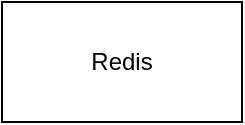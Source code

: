 <mxfile version="24.0.1" type="github">
  <diagram name="第 1 页" id="65bKbwKjN0q9PuXdiJOc">
    <mxGraphModel dx="1246" dy="442" grid="1" gridSize="10" guides="1" tooltips="1" connect="1" arrows="1" fold="1" page="1" pageScale="1" pageWidth="827" pageHeight="1169" math="0" shadow="0">
      <root>
        <mxCell id="0" />
        <mxCell id="1" parent="0" />
        <mxCell id="RzodZvNiL_iSPK4zzAFR-1" value="Redis" style="rounded=0;whiteSpace=wrap;html=1;" vertex="1" parent="1">
          <mxGeometry x="340" y="390" width="120" height="60" as="geometry" />
        </mxCell>
      </root>
    </mxGraphModel>
  </diagram>
</mxfile>
